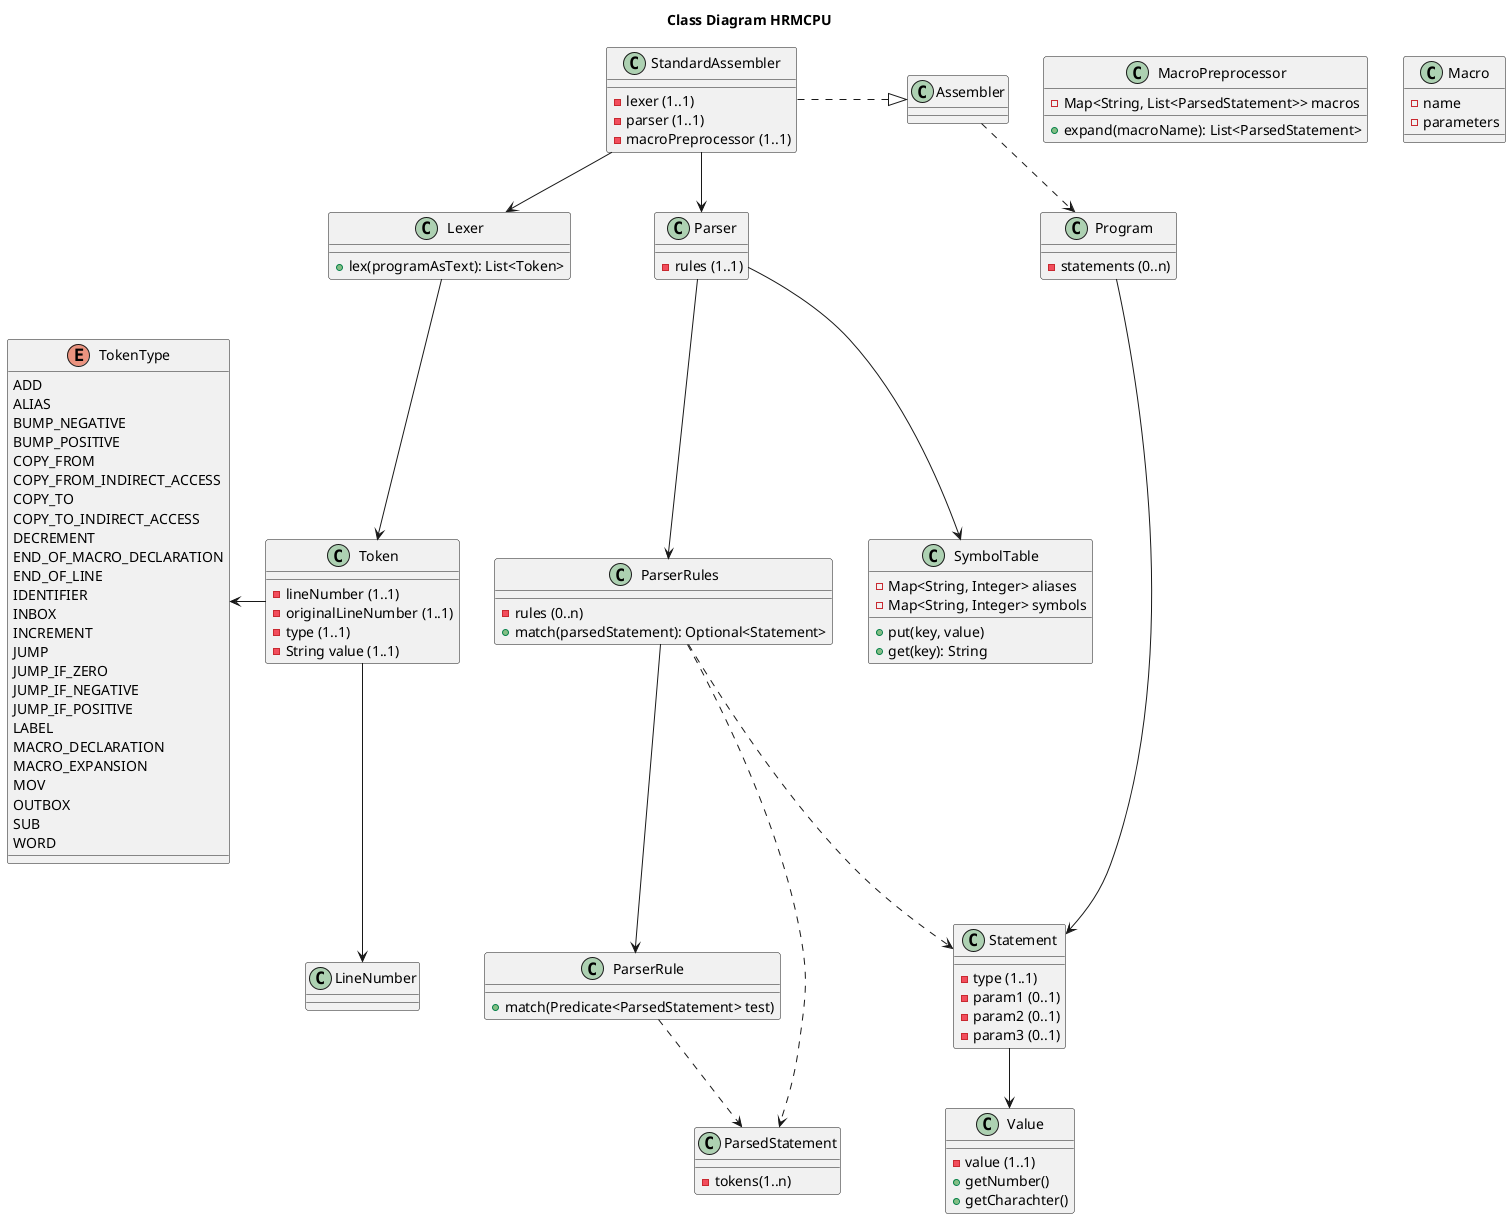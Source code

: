 @startuml

title Class Diagram HRMCPU

class Value {
  -value (1..1)
  +getNumber()
  +getCharachter()
}


class Program {
  -statements (0..n)
}

class Statement {
  -type (1..1)
  -param1 (0..1)
  -param2 (0..1)
  -param3 (0..1)
}


class StandardAssembler {
  -lexer (1..1)
  -parser (1..1)
  -macroPreprocessor (1..1)
}

class Lexer {
  +lex(programAsText): List<Token>
}

class Token {
  -lineNumber (1..1)
  -originalLineNumber (1..1)
  -type (1..1)
  -String value (1..1)
}

class LineNumber {
}

enum TokenType {
  ADD
  ALIAS
  BUMP_NEGATIVE
  BUMP_POSITIVE
  COPY_FROM
  COPY_FROM_INDIRECT_ACCESS
  COPY_TO
  COPY_TO_INDIRECT_ACCESS
  DECREMENT
  END_OF_MACRO_DECLARATION
  END_OF_LINE
  IDENTIFIER
  INBOX
  INCREMENT
  JUMP
  JUMP_IF_ZERO
  JUMP_IF_NEGATIVE
  JUMP_IF_POSITIVE
  LABEL
  MACRO_DECLARATION
  MACRO_EXPANSION
  MOV
  OUTBOX
  SUB
  WORD
}

class Parser {
  -rules (1..1)
}

class ParserRules {
  -rules (0..n)
  +match(parsedStatement): Optional<Statement>
}

class ParserRule {
  +match(Predicate<ParsedStatement> test)
}

class ParsedStatement {
  -tokens(1..n)
}

class SymbolTable {
  -Map<String, Integer> aliases
  -Map<String, Integer> symbols

  +put(key, value)
  +get(key): String
}

class MacroPreprocessor {
  -Map<String, List<ParsedStatement>> macros

  +expand(macroName): List<ParsedStatement>

}

class Macro {
  -name
  -parameters
}

Assembler .down.> Program
StandardAssembler .down|> Assembler
Program -down-> Statement
Statement -down-> Value
StandardAssembler -down-> Lexer
StandardAssembler -down-> Parser

Lexer -down-> Token
Token -left-> TokenType
Token -down-> LineNumber

Parser -down-> ParserRules
Parser -down-> SymbolTable
ParserRules -down-> ParserRule
ParserRules .down.> ParsedStatement
ParserRules .down.> Statement
ParserRule .down.> ParsedStatement

@enduml